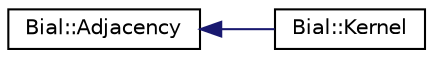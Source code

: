 digraph "Graphical Class Hierarchy"
{
  edge [fontname="Helvetica",fontsize="10",labelfontname="Helvetica",labelfontsize="10"];
  node [fontname="Helvetica",fontsize="10",shape=record];
  rankdir="LR";
  Node1 [label="Bial::Adjacency",height=0.2,width=0.4,color="black", fillcolor="white", style="filled",URL="$class_bial_1_1_adjacency.html",tooltip="Adjacency relation and forward iteratior related to a matrix. "];
  Node1 -> Node2 [dir="back",color="midnightblue",fontsize="10",style="solid",fontname="Helvetica"];
  Node2 [label="Bial::Kernel",height=0.2,width=0.4,color="black", fillcolor="white", style="filled",URL="$class_bial_1_1_kernel.html",tooltip="Kernel and forward iteratior related to a matrix. "];
}
